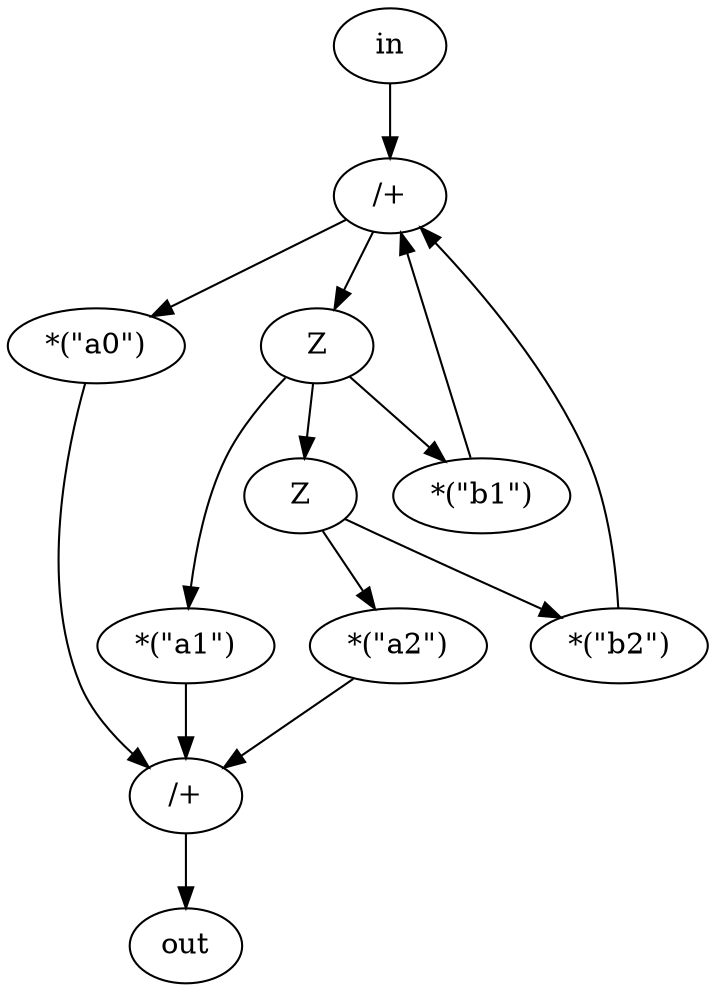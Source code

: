 digraph biquaddf2 {
    N002001[label="in"];
    N003001[label="/+"];
    N004001[label="Z"];
    N004002[label="*(\"a0\")"];
    N005001[label="Z"];
    N005002[label="*(\"b1\")"];
    N005003[label="*(\"a1\")"];
    N005004[label="/+"];
    N006001[label="*(\"b2\")"];
    N006002[label="*(\"a2\")"];
    N006005[label="out"];
    N002001 -> N003001[label=""];
    N003001 -> N004001[label=""];
    N003001 -> N004002[label=""];
    N004001 -> N005001[label=""];
    N004001 -> N005002[label=""];
    N004001 -> N005003[label=""];
    N004002 -> N005004[label=""];
    N005001 -> N006001[label=""];
    N005001 -> N006002[label=""];
    N005002 -> N003001[label=""];
    N005003 -> N005004[label=""];
    N005004 -> N006005[label=""];
    N006001 -> N003001[label=""];
    N006002 -> N005004[label=""];
}
